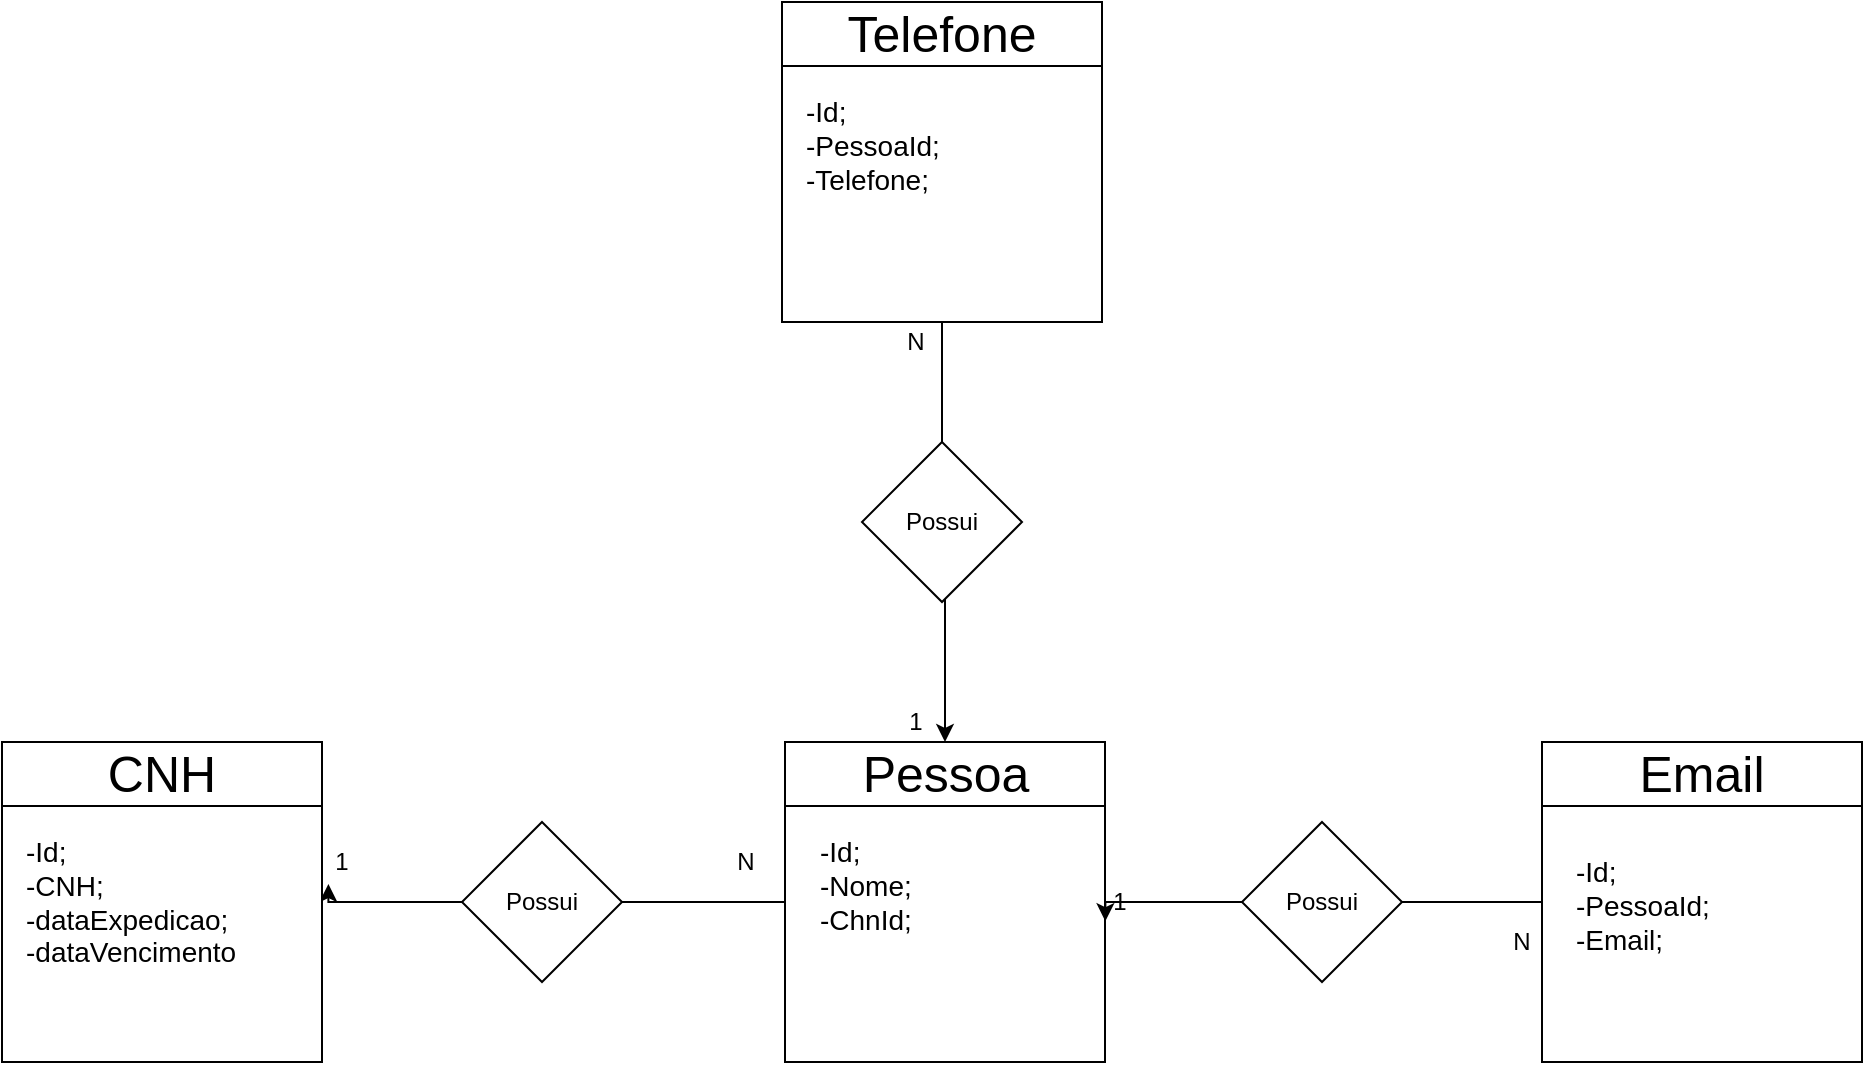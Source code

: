 <mxfile version="12.5.8" type="device"><diagram id="IYK7-nBJOo_BVqtyMJkb" name="Page-1"><mxGraphModel dx="1865" dy="548" grid="1" gridSize="10" guides="1" tooltips="1" connect="1" arrows="1" fold="1" page="1" pageScale="1" pageWidth="827" pageHeight="1169" math="0" shadow="0"><root><mxCell id="0"/><mxCell id="1" parent="0"/><mxCell id="tTUPLhcbp-tiUibFHAg2-35" style="edgeStyle=orthogonalEdgeStyle;rounded=0;orthogonalLoop=1;jettySize=auto;html=1;entryX=1.02;entryY=0.444;entryDx=0;entryDy=0;entryPerimeter=0;" parent="1" source="tTUPLhcbp-tiUibFHAg2-1" target="tTUPLhcbp-tiUibFHAg2-12" edge="1"><mxGeometry relative="1" as="geometry"><mxPoint x="200" y="540" as="targetPoint"/><Array as="points"><mxPoint x="53" y="520"/></Array></mxGeometry></mxCell><mxCell id="tTUPLhcbp-tiUibFHAg2-1" value="" style="whiteSpace=wrap;html=1;aspect=fixed;" parent="1" vertex="1"><mxGeometry x="281.5" y="440" width="160" height="160" as="geometry"/></mxCell><mxCell id="tTUPLhcbp-tiUibFHAg2-2" value="" style="endArrow=none;html=1;" parent="1" edge="1"><mxGeometry width="50" height="50" relative="1" as="geometry"><mxPoint x="281.5" y="472" as="sourcePoint"/><mxPoint x="441.5" y="472" as="targetPoint"/></mxGeometry></mxCell><mxCell id="tTUPLhcbp-tiUibFHAg2-4" value="&lt;font style=&quot;font-size: 25px&quot;&gt;Pessoa&lt;/font&gt;" style="text;html=1;strokeColor=none;fillColor=none;align=center;verticalAlign=middle;whiteSpace=wrap;rounded=0;" parent="1" vertex="1"><mxGeometry x="341.5" y="445" width="40" height="20" as="geometry"/></mxCell><mxCell id="tTUPLhcbp-tiUibFHAg2-29" style="edgeStyle=orthogonalEdgeStyle;rounded=0;orthogonalLoop=1;jettySize=auto;html=1;entryX=0.5;entryY=0;entryDx=0;entryDy=0;" parent="1" source="tTUPLhcbp-tiUibFHAg2-5" target="tTUPLhcbp-tiUibFHAg2-1" edge="1"><mxGeometry relative="1" as="geometry"/></mxCell><mxCell id="tTUPLhcbp-tiUibFHAg2-5" value="" style="whiteSpace=wrap;html=1;aspect=fixed;" parent="1" vertex="1"><mxGeometry x="280" y="70" width="160" height="160" as="geometry"/></mxCell><mxCell id="tTUPLhcbp-tiUibFHAg2-6" value="" style="endArrow=none;html=1;" parent="1" edge="1"><mxGeometry width="50" height="50" relative="1" as="geometry"><mxPoint x="280" y="102" as="sourcePoint"/><mxPoint x="440" y="102" as="targetPoint"/></mxGeometry></mxCell><mxCell id="tTUPLhcbp-tiUibFHAg2-7" value="&lt;span style=&quot;font-size: 25px&quot;&gt;Telefone&lt;/span&gt;" style="text;html=1;strokeColor=none;fillColor=none;align=center;verticalAlign=middle;whiteSpace=wrap;rounded=0;" parent="1" vertex="1"><mxGeometry x="340" y="75" width="40" height="20" as="geometry"/></mxCell><mxCell id="tTUPLhcbp-tiUibFHAg2-36" style="edgeStyle=orthogonalEdgeStyle;rounded=0;orthogonalLoop=1;jettySize=auto;html=1;entryX=1.001;entryY=0.56;entryDx=0;entryDy=0;entryPerimeter=0;" parent="1" source="tTUPLhcbp-tiUibFHAg2-8" target="tTUPLhcbp-tiUibFHAg2-1" edge="1"><mxGeometry relative="1" as="geometry"><Array as="points"><mxPoint x="442" y="520"/></Array></mxGeometry></mxCell><mxCell id="tTUPLhcbp-tiUibFHAg2-8" value="" style="whiteSpace=wrap;html=1;aspect=fixed;" parent="1" vertex="1"><mxGeometry x="660" y="440" width="160" height="160" as="geometry"/></mxCell><mxCell id="tTUPLhcbp-tiUibFHAg2-9" value="" style="endArrow=none;html=1;" parent="1" edge="1"><mxGeometry width="50" height="50" relative="1" as="geometry"><mxPoint x="660" y="472" as="sourcePoint"/><mxPoint x="820" y="472" as="targetPoint"/></mxGeometry></mxCell><mxCell id="tTUPLhcbp-tiUibFHAg2-10" value="&lt;span style=&quot;font-size: 25px&quot;&gt;Email&lt;/span&gt;" style="text;html=1;strokeColor=none;fillColor=none;align=center;verticalAlign=middle;whiteSpace=wrap;rounded=0;" parent="1" vertex="1"><mxGeometry x="720" y="445" width="40" height="20" as="geometry"/></mxCell><mxCell id="tTUPLhcbp-tiUibFHAg2-12" value="" style="whiteSpace=wrap;html=1;aspect=fixed;" parent="1" vertex="1"><mxGeometry x="-110" y="440" width="160" height="160" as="geometry"/></mxCell><mxCell id="tTUPLhcbp-tiUibFHAg2-13" value="" style="endArrow=none;html=1;" parent="1" edge="1"><mxGeometry width="50" height="50" relative="1" as="geometry"><mxPoint x="-110" y="472" as="sourcePoint"/><mxPoint x="50" y="472" as="targetPoint"/></mxGeometry></mxCell><mxCell id="tTUPLhcbp-tiUibFHAg2-14" value="&lt;span style=&quot;font-size: 25px&quot;&gt;CNH&lt;/span&gt;" style="text;html=1;strokeColor=none;fillColor=none;align=center;verticalAlign=middle;whiteSpace=wrap;rounded=0;" parent="1" vertex="1"><mxGeometry x="-50" y="445" width="40" height="20" as="geometry"/></mxCell><mxCell id="tTUPLhcbp-tiUibFHAg2-22" value="&lt;span style=&quot;font-size: 14px&quot;&gt;-Id;&lt;br&gt;-Nome;&lt;br&gt;-ChnId;&lt;br&gt;&lt;/span&gt;" style="text;html=1;strokeColor=none;fillColor=none;align=left;verticalAlign=top;whiteSpace=wrap;rounded=0;" parent="1" vertex="1"><mxGeometry x="296.5" y="480" width="130" height="80" as="geometry"/></mxCell><mxCell id="tTUPLhcbp-tiUibFHAg2-26" value="&lt;span style=&quot;font-size: 14px&quot;&gt;-Id;&lt;br&gt;-PessoaId;&lt;br&gt;-Telefone;&lt;br&gt;&lt;/span&gt;" style="text;html=1;strokeColor=none;fillColor=none;align=left;verticalAlign=top;whiteSpace=wrap;rounded=0;" parent="1" vertex="1"><mxGeometry x="290" y="110" width="130" height="80" as="geometry"/></mxCell><mxCell id="tTUPLhcbp-tiUibFHAg2-27" value="&lt;span style=&quot;font-size: 14px&quot;&gt;-Id;&lt;br&gt;-CNH;&lt;br&gt;-dataExpedicao;&lt;br&gt;-dataVencimento&lt;br&gt;&lt;/span&gt;" style="text;html=1;strokeColor=none;fillColor=none;align=left;verticalAlign=top;whiteSpace=wrap;rounded=0;" parent="1" vertex="1"><mxGeometry x="-100" y="480" width="130" height="80" as="geometry"/></mxCell><mxCell id="tTUPLhcbp-tiUibFHAg2-32" value="&lt;span style=&quot;font-size: 14px&quot;&gt;-Id;&lt;br&gt;-PessoaId;&lt;br&gt;-Email;&lt;br&gt;&lt;/span&gt;" style="text;html=1;strokeColor=none;fillColor=none;align=left;verticalAlign=top;whiteSpace=wrap;rounded=0;" parent="1" vertex="1"><mxGeometry x="675" y="490" width="130" height="80" as="geometry"/></mxCell><mxCell id="tTUPLhcbp-tiUibFHAg2-50" value="" style="rhombus;whiteSpace=wrap;html=1;" parent="1" vertex="1"><mxGeometry x="320" y="290" width="80" height="80" as="geometry"/></mxCell><mxCell id="tTUPLhcbp-tiUibFHAg2-51" value="Possui" style="text;html=1;strokeColor=none;fillColor=none;align=center;verticalAlign=middle;whiteSpace=wrap;rounded=0;" parent="1" vertex="1"><mxGeometry x="340" y="320" width="40" height="20" as="geometry"/></mxCell><mxCell id="tTUPLhcbp-tiUibFHAg2-52" value="1" style="text;html=1;strokeColor=none;fillColor=none;align=center;verticalAlign=middle;whiteSpace=wrap;rounded=0;" parent="1" vertex="1"><mxGeometry x="327" y="420" width="40" height="20" as="geometry"/></mxCell><mxCell id="tTUPLhcbp-tiUibFHAg2-53" value="N" style="text;html=1;strokeColor=none;fillColor=none;align=center;verticalAlign=middle;whiteSpace=wrap;rounded=0;" parent="1" vertex="1"><mxGeometry x="327" y="230" width="40" height="20" as="geometry"/></mxCell><mxCell id="tTUPLhcbp-tiUibFHAg2-54" value="1" style="text;html=1;strokeColor=none;fillColor=none;align=center;verticalAlign=middle;whiteSpace=wrap;rounded=0;" parent="1" vertex="1"><mxGeometry x="40" y="490" width="40" height="20" as="geometry"/></mxCell><mxCell id="tTUPLhcbp-tiUibFHAg2-55" value="N" style="text;html=1;strokeColor=none;fillColor=none;align=center;verticalAlign=middle;whiteSpace=wrap;rounded=0;" parent="1" vertex="1"><mxGeometry x="241.5" y="490" width="40" height="20" as="geometry"/></mxCell><mxCell id="tTUPLhcbp-tiUibFHAg2-56" value="N" style="text;html=1;strokeColor=none;fillColor=none;align=center;verticalAlign=middle;whiteSpace=wrap;rounded=0;" parent="1" vertex="1"><mxGeometry x="630" y="530" width="40" height="20" as="geometry"/></mxCell><mxCell id="tTUPLhcbp-tiUibFHAg2-57" value="1" style="text;html=1;strokeColor=none;fillColor=none;align=center;verticalAlign=middle;whiteSpace=wrap;rounded=0;" parent="1" vertex="1"><mxGeometry x="428.5" y="510" width="40" height="20" as="geometry"/></mxCell><mxCell id="cXTGXfTf10GIIjpW64y3-4" value="" style="rhombus;whiteSpace=wrap;html=1;" vertex="1" parent="1"><mxGeometry x="510" y="480" width="80" height="80" as="geometry"/></mxCell><mxCell id="cXTGXfTf10GIIjpW64y3-9" value="" style="rhombus;whiteSpace=wrap;html=1;" vertex="1" parent="1"><mxGeometry x="120" y="480" width="80" height="80" as="geometry"/></mxCell><mxCell id="cXTGXfTf10GIIjpW64y3-11" value="Possui" style="text;html=1;strokeColor=none;fillColor=none;align=center;verticalAlign=middle;whiteSpace=wrap;rounded=0;" vertex="1" parent="1"><mxGeometry x="140" y="510" width="40" height="20" as="geometry"/></mxCell><mxCell id="cXTGXfTf10GIIjpW64y3-12" value="Possui" style="text;html=1;strokeColor=none;fillColor=none;align=center;verticalAlign=middle;whiteSpace=wrap;rounded=0;" vertex="1" parent="1"><mxGeometry x="530" y="510" width="40" height="20" as="geometry"/></mxCell></root></mxGraphModel></diagram></mxfile>